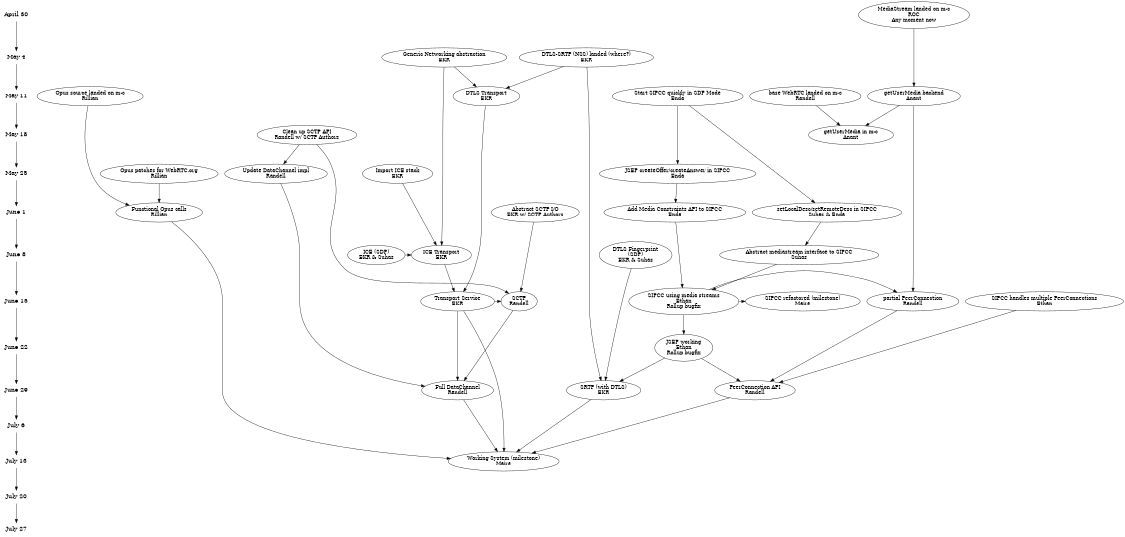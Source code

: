 digraph G {
ranksep=.75; size = "7.5,7.5";
{
node [shape=plaintext, fontsize=16]; /* the time-line graph */ 
     "April 30"-> "May 4"-> "May 11"-> "May 18"-> "May 25"-> "June 1"-> "June 8"-> "June 15"-> "June 22"-> "June 29"-> "July 6"-> "July 13"-> "July 20"-> "July 27"
}

	{rank = same; "April 30";
	   mediastream [label = "MediaStream landed on m-c\nROC\nAny moment now"];
        }
        
        {
           rank = same; "May 4";
	   genericio [label = "Generic Networking abstraction\nEKR"]
	   dtlssrtp [label = "DTLS-SRTP (NSS) landed (where?)\nEKR"]
        }

	{rank = same; "May 11";
	   webrtc [label = "base WebRTC landed on m-c\nRandell"];
	   opussrc [label = "Opus source landed on m-c\nRillian"]
	   getusermedia [label = "getUserMedia backend\nAnant"]
	   dtlstransport [label = "DTLS Transport\nEKR" ];
	   sipccsdp [ label = "Start SIPCC quickly in SDP Mode\nEnda"]; // 1 week
	}
        mediastream->getusermedia
	dtlssrtp -> dtlstransport
	genericio -> dtlstransport

	{rank = same; "May 18";
	   getusermedia_mc [label = "getUserMedia in m-c\nAnant"]
	   sctpupdate [label = "Clean up SCTP API\nRandell w/ SCTP Authors"];
	}
	webrtc->getusermedia_mc
	getusermedia->getusermedia_mc
	
	{rank = same; "May 25";
	   nicer [label = "Import ICE stack\nEKR"];
	   datachannelupdate [label = "Update DataChannel impl\nRandell"];
	   opuswebrtc [label = "Opus patches for WebRTC.org\nRillian"];
           sipccjsep [ label = "JSEP createOffer/createAnswer in SIPCC\nEnda"]; // 2 weeks
        }	   	   
        sipccsdp -> sipccjsep

	{rank = same; "June 1";
	   sctpio [ label = "Abstract SCTP I/O\nEKR w/ SCTP Authors"]
	   opus [ label = "Functional Opus calls\nRillian"];
	   sipccsetdesc [ label = "setLocalDesc/setRemoteDesc in SIPCC\nSuhas & Enda"]; // 3 weeks
           sipccmediaconstraints [ label = "Add Media Constraints API to SIPCC\nEnda"]; // 1 week
        }
	getusermedia -> peerconnection_first
	opussrc -> opus
	opuswebrtc -> opus
        sipccsdp -> sipccsetdesc
        sipccjsep -> sipccmediaconstraints

	{rank = same; "June 8";
	   icetransport [ label = "ICE Transport\nEKR"];
	   dtlsfingerprint [ label = "DTLS Fingerprint\n(SDP)\nEKR & Suhas"];
	   iceparams [label = "ICE (SDP)\nEKR & Suhas"];
           sipccsetmediainterface [label ="Abstract mediastream interface to SIPCC\nSuhas"]; // 1 week
	}

	nicer -> icetransport
        sipccsetdesc -> sipccsetmediainterface
	genericio -> icetransport
	iceparams -> icetransport

	{rank = same; "June 15";
	   transport [label = "Transport Service\nEKR"];
	   sctp [label = "SCTP\nRandell"];
	   sipccrefactor [label = "SIPCC refactored (milestone)\nMaire"];
           sipccmultipeerconn [label = "SIPCC handles multiple PeerConnections\nEthan"] // 3 weeks
	   peerconnection_first [label = "partial PeerConnection\nRandell"];
           sipccusemediastreams [label = "SIPCC using media streams\nEthan\nRollup bugfix"]; //  1 week
	 } 
         sipccmediaconstraints -> sipccusemediastreams
         sipccsetmediainterface -> sipccusemediastreams
	 sipccusemediastreams -> sipccrefactor
	 dtlstransport -> transport
	 icetransport -> transport
	 sipccusemediastreams -> peerconnection_first

         {rank = same; "June 22"; 
	   JSEP [ label = "JSEP working\nEthan\nRollup bugfix"]; //  1 week
         }
	 sipccusemediastreams -> "JSEP"

        {rank = same; "June 29"; 
	   peerconnection [label = "PeerConnection API\nRandell"];
	   datachannel [label = "Full DataChannel\nRandell"];
	   srtp [label = "SRTP (with DTLS)\nEKR"] }
        dtlsfingerprint -> srtp
	dtlssrtp -> srtp
	"JSEP" -> srtp
        sipccmultipeerconn -> peerconnection

        {rank = same; "July 13"; 
	   working [ label = "Working System (milestone)\nMaire" ] }
	

	transport -> working
	transport -> datachannel
	peerconnection_first -> peerconnection
	peerconnection -> working
	"JSEP" -> peerconnection
	sctpio-> sctp
	sctpupdate -> sctp
	sctpupdate -> datachannelupdate
	datachannelupdate -> datachannel
	sctp -> datachannel
	transport ->sctp
	datachannel -> working
	srtp -> working

	opus -> working
}
